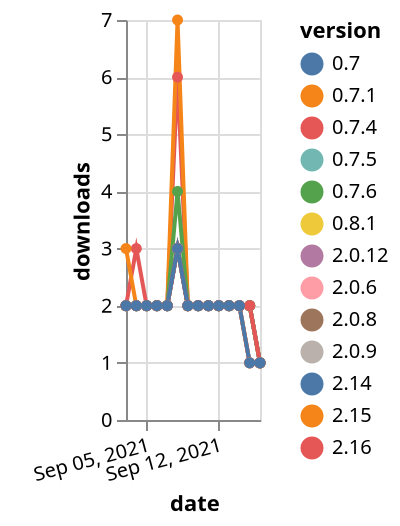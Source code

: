 {"$schema": "https://vega.github.io/schema/vega-lite/v5.json", "description": "A simple bar chart with embedded data.", "data": {"values": [{"date": "2021-09-03", "total": 2270, "delta": 2, "version": "2.0.12"}, {"date": "2021-09-04", "total": 2272, "delta": 2, "version": "2.0.12"}, {"date": "2021-09-05", "total": 2274, "delta": 2, "version": "2.0.12"}, {"date": "2021-09-06", "total": 2276, "delta": 2, "version": "2.0.12"}, {"date": "2021-09-07", "total": 2278, "delta": 2, "version": "2.0.12"}, {"date": "2021-09-08", "total": 2281, "delta": 3, "version": "2.0.12"}, {"date": "2021-09-09", "total": 2283, "delta": 2, "version": "2.0.12"}, {"date": "2021-09-10", "total": 2285, "delta": 2, "version": "2.0.12"}, {"date": "2021-09-11", "total": 2287, "delta": 2, "version": "2.0.12"}, {"date": "2021-09-12", "total": 2289, "delta": 2, "version": "2.0.12"}, {"date": "2021-09-13", "total": 2291, "delta": 2, "version": "2.0.12"}, {"date": "2021-09-14", "total": 2293, "delta": 2, "version": "2.0.12"}, {"date": "2021-09-15", "total": 2294, "delta": 1, "version": "2.0.12"}, {"date": "2021-09-16", "total": 2295, "delta": 1, "version": "2.0.12"}, {"date": "2021-09-03", "total": 2505, "delta": 2, "version": "0.7.5"}, {"date": "2021-09-04", "total": 2507, "delta": 2, "version": "0.7.5"}, {"date": "2021-09-05", "total": 2509, "delta": 2, "version": "0.7.5"}, {"date": "2021-09-06", "total": 2511, "delta": 2, "version": "0.7.5"}, {"date": "2021-09-07", "total": 2513, "delta": 2, "version": "0.7.5"}, {"date": "2021-09-08", "total": 2516, "delta": 3, "version": "0.7.5"}, {"date": "2021-09-09", "total": 2518, "delta": 2, "version": "0.7.5"}, {"date": "2021-09-10", "total": 2520, "delta": 2, "version": "0.7.5"}, {"date": "2021-09-11", "total": 2522, "delta": 2, "version": "0.7.5"}, {"date": "2021-09-12", "total": 2524, "delta": 2, "version": "0.7.5"}, {"date": "2021-09-13", "total": 2526, "delta": 2, "version": "0.7.5"}, {"date": "2021-09-14", "total": 2528, "delta": 2, "version": "0.7.5"}, {"date": "2021-09-15", "total": 2530, "delta": 2, "version": "0.7.5"}, {"date": "2021-09-16", "total": 2531, "delta": 1, "version": "0.7.5"}, {"date": "2021-09-03", "total": 398, "delta": 2, "version": "2.16"}, {"date": "2021-09-04", "total": 401, "delta": 3, "version": "2.16"}, {"date": "2021-09-05", "total": 403, "delta": 2, "version": "2.16"}, {"date": "2021-09-06", "total": 405, "delta": 2, "version": "2.16"}, {"date": "2021-09-07", "total": 407, "delta": 2, "version": "2.16"}, {"date": "2021-09-08", "total": 413, "delta": 6, "version": "2.16"}, {"date": "2021-09-09", "total": 415, "delta": 2, "version": "2.16"}, {"date": "2021-09-10", "total": 417, "delta": 2, "version": "2.16"}, {"date": "2021-09-11", "total": 419, "delta": 2, "version": "2.16"}, {"date": "2021-09-12", "total": 421, "delta": 2, "version": "2.16"}, {"date": "2021-09-13", "total": 423, "delta": 2, "version": "2.16"}, {"date": "2021-09-14", "total": 425, "delta": 2, "version": "2.16"}, {"date": "2021-09-15", "total": 426, "delta": 1, "version": "2.16"}, {"date": "2021-09-16", "total": 427, "delta": 1, "version": "2.16"}, {"date": "2021-09-03", "total": 2563, "delta": 2, "version": "0.8.1"}, {"date": "2021-09-04", "total": 2565, "delta": 2, "version": "0.8.1"}, {"date": "2021-09-05", "total": 2567, "delta": 2, "version": "0.8.1"}, {"date": "2021-09-06", "total": 2569, "delta": 2, "version": "0.8.1"}, {"date": "2021-09-07", "total": 2571, "delta": 2, "version": "0.8.1"}, {"date": "2021-09-08", "total": 2574, "delta": 3, "version": "0.8.1"}, {"date": "2021-09-09", "total": 2576, "delta": 2, "version": "0.8.1"}, {"date": "2021-09-10", "total": 2578, "delta": 2, "version": "0.8.1"}, {"date": "2021-09-11", "total": 2580, "delta": 2, "version": "0.8.1"}, {"date": "2021-09-12", "total": 2582, "delta": 2, "version": "0.8.1"}, {"date": "2021-09-13", "total": 2584, "delta": 2, "version": "0.8.1"}, {"date": "2021-09-14", "total": 2586, "delta": 2, "version": "0.8.1"}, {"date": "2021-09-15", "total": 2588, "delta": 2, "version": "0.8.1"}, {"date": "2021-09-16", "total": 2589, "delta": 1, "version": "0.8.1"}, {"date": "2021-09-03", "total": 2761, "delta": 3, "version": "2.15"}, {"date": "2021-09-04", "total": 2763, "delta": 2, "version": "2.15"}, {"date": "2021-09-05", "total": 2765, "delta": 2, "version": "2.15"}, {"date": "2021-09-06", "total": 2767, "delta": 2, "version": "2.15"}, {"date": "2021-09-07", "total": 2769, "delta": 2, "version": "2.15"}, {"date": "2021-09-08", "total": 2776, "delta": 7, "version": "2.15"}, {"date": "2021-09-09", "total": 2778, "delta": 2, "version": "2.15"}, {"date": "2021-09-10", "total": 2780, "delta": 2, "version": "2.15"}, {"date": "2021-09-11", "total": 2782, "delta": 2, "version": "2.15"}, {"date": "2021-09-12", "total": 2784, "delta": 2, "version": "2.15"}, {"date": "2021-09-13", "total": 2786, "delta": 2, "version": "2.15"}, {"date": "2021-09-14", "total": 2788, "delta": 2, "version": "2.15"}, {"date": "2021-09-15", "total": 2789, "delta": 1, "version": "2.15"}, {"date": "2021-09-16", "total": 2790, "delta": 1, "version": "2.15"}, {"date": "2021-09-03", "total": 2509, "delta": 2, "version": "0.7.1"}, {"date": "2021-09-04", "total": 2511, "delta": 2, "version": "0.7.1"}, {"date": "2021-09-05", "total": 2513, "delta": 2, "version": "0.7.1"}, {"date": "2021-09-06", "total": 2515, "delta": 2, "version": "0.7.1"}, {"date": "2021-09-07", "total": 2517, "delta": 2, "version": "0.7.1"}, {"date": "2021-09-08", "total": 2520, "delta": 3, "version": "0.7.1"}, {"date": "2021-09-09", "total": 2522, "delta": 2, "version": "0.7.1"}, {"date": "2021-09-10", "total": 2524, "delta": 2, "version": "0.7.1"}, {"date": "2021-09-11", "total": 2526, "delta": 2, "version": "0.7.1"}, {"date": "2021-09-12", "total": 2528, "delta": 2, "version": "0.7.1"}, {"date": "2021-09-13", "total": 2530, "delta": 2, "version": "0.7.1"}, {"date": "2021-09-14", "total": 2532, "delta": 2, "version": "0.7.1"}, {"date": "2021-09-15", "total": 2534, "delta": 2, "version": "0.7.1"}, {"date": "2021-09-16", "total": 2535, "delta": 1, "version": "0.7.1"}, {"date": "2021-09-03", "total": 2591, "delta": 2, "version": "2.0.6"}, {"date": "2021-09-04", "total": 2593, "delta": 2, "version": "2.0.6"}, {"date": "2021-09-05", "total": 2595, "delta": 2, "version": "2.0.6"}, {"date": "2021-09-06", "total": 2597, "delta": 2, "version": "2.0.6"}, {"date": "2021-09-07", "total": 2599, "delta": 2, "version": "2.0.6"}, {"date": "2021-09-08", "total": 2602, "delta": 3, "version": "2.0.6"}, {"date": "2021-09-09", "total": 2604, "delta": 2, "version": "2.0.6"}, {"date": "2021-09-10", "total": 2606, "delta": 2, "version": "2.0.6"}, {"date": "2021-09-11", "total": 2608, "delta": 2, "version": "2.0.6"}, {"date": "2021-09-12", "total": 2610, "delta": 2, "version": "2.0.6"}, {"date": "2021-09-13", "total": 2612, "delta": 2, "version": "2.0.6"}, {"date": "2021-09-14", "total": 2614, "delta": 2, "version": "2.0.6"}, {"date": "2021-09-15", "total": 2616, "delta": 2, "version": "2.0.6"}, {"date": "2021-09-16", "total": 2617, "delta": 1, "version": "2.0.6"}, {"date": "2021-09-03", "total": 2553, "delta": 2, "version": "0.7"}, {"date": "2021-09-04", "total": 2555, "delta": 2, "version": "0.7"}, {"date": "2021-09-05", "total": 2557, "delta": 2, "version": "0.7"}, {"date": "2021-09-06", "total": 2559, "delta": 2, "version": "0.7"}, {"date": "2021-09-07", "total": 2561, "delta": 2, "version": "0.7"}, {"date": "2021-09-08", "total": 2564, "delta": 3, "version": "0.7"}, {"date": "2021-09-09", "total": 2566, "delta": 2, "version": "0.7"}, {"date": "2021-09-10", "total": 2568, "delta": 2, "version": "0.7"}, {"date": "2021-09-11", "total": 2570, "delta": 2, "version": "0.7"}, {"date": "2021-09-12", "total": 2572, "delta": 2, "version": "0.7"}, {"date": "2021-09-13", "total": 2574, "delta": 2, "version": "0.7"}, {"date": "2021-09-14", "total": 2576, "delta": 2, "version": "0.7"}, {"date": "2021-09-15", "total": 2578, "delta": 2, "version": "0.7"}, {"date": "2021-09-16", "total": 2579, "delta": 1, "version": "0.7"}, {"date": "2021-09-03", "total": 2599, "delta": 2, "version": "2.0.9"}, {"date": "2021-09-04", "total": 2601, "delta": 2, "version": "2.0.9"}, {"date": "2021-09-05", "total": 2603, "delta": 2, "version": "2.0.9"}, {"date": "2021-09-06", "total": 2605, "delta": 2, "version": "2.0.9"}, {"date": "2021-09-07", "total": 2607, "delta": 2, "version": "2.0.9"}, {"date": "2021-09-08", "total": 2610, "delta": 3, "version": "2.0.9"}, {"date": "2021-09-09", "total": 2612, "delta": 2, "version": "2.0.9"}, {"date": "2021-09-10", "total": 2614, "delta": 2, "version": "2.0.9"}, {"date": "2021-09-11", "total": 2616, "delta": 2, "version": "2.0.9"}, {"date": "2021-09-12", "total": 2618, "delta": 2, "version": "2.0.9"}, {"date": "2021-09-13", "total": 2620, "delta": 2, "version": "2.0.9"}, {"date": "2021-09-14", "total": 2622, "delta": 2, "version": "2.0.9"}, {"date": "2021-09-15", "total": 2624, "delta": 2, "version": "2.0.9"}, {"date": "2021-09-16", "total": 2625, "delta": 1, "version": "2.0.9"}, {"date": "2021-09-03", "total": 2943, "delta": 2, "version": "0.7.6"}, {"date": "2021-09-04", "total": 2945, "delta": 2, "version": "0.7.6"}, {"date": "2021-09-05", "total": 2947, "delta": 2, "version": "0.7.6"}, {"date": "2021-09-06", "total": 2949, "delta": 2, "version": "0.7.6"}, {"date": "2021-09-07", "total": 2951, "delta": 2, "version": "0.7.6"}, {"date": "2021-09-08", "total": 2955, "delta": 4, "version": "0.7.6"}, {"date": "2021-09-09", "total": 2957, "delta": 2, "version": "0.7.6"}, {"date": "2021-09-10", "total": 2959, "delta": 2, "version": "0.7.6"}, {"date": "2021-09-11", "total": 2961, "delta": 2, "version": "0.7.6"}, {"date": "2021-09-12", "total": 2963, "delta": 2, "version": "0.7.6"}, {"date": "2021-09-13", "total": 2965, "delta": 2, "version": "0.7.6"}, {"date": "2021-09-14", "total": 2967, "delta": 2, "version": "0.7.6"}, {"date": "2021-09-15", "total": 2969, "delta": 2, "version": "0.7.6"}, {"date": "2021-09-16", "total": 2970, "delta": 1, "version": "0.7.6"}, {"date": "2021-09-03", "total": 2574, "delta": 2, "version": "2.0.8"}, {"date": "2021-09-04", "total": 2576, "delta": 2, "version": "2.0.8"}, {"date": "2021-09-05", "total": 2578, "delta": 2, "version": "2.0.8"}, {"date": "2021-09-06", "total": 2580, "delta": 2, "version": "2.0.8"}, {"date": "2021-09-07", "total": 2582, "delta": 2, "version": "2.0.8"}, {"date": "2021-09-08", "total": 2585, "delta": 3, "version": "2.0.8"}, {"date": "2021-09-09", "total": 2587, "delta": 2, "version": "2.0.8"}, {"date": "2021-09-10", "total": 2589, "delta": 2, "version": "2.0.8"}, {"date": "2021-09-11", "total": 2591, "delta": 2, "version": "2.0.8"}, {"date": "2021-09-12", "total": 2593, "delta": 2, "version": "2.0.8"}, {"date": "2021-09-13", "total": 2595, "delta": 2, "version": "2.0.8"}, {"date": "2021-09-14", "total": 2597, "delta": 2, "version": "2.0.8"}, {"date": "2021-09-15", "total": 2599, "delta": 2, "version": "2.0.8"}, {"date": "2021-09-16", "total": 2600, "delta": 1, "version": "2.0.8"}, {"date": "2021-09-03", "total": 2503, "delta": 2, "version": "0.7.4"}, {"date": "2021-09-04", "total": 2505, "delta": 2, "version": "0.7.4"}, {"date": "2021-09-05", "total": 2507, "delta": 2, "version": "0.7.4"}, {"date": "2021-09-06", "total": 2509, "delta": 2, "version": "0.7.4"}, {"date": "2021-09-07", "total": 2511, "delta": 2, "version": "0.7.4"}, {"date": "2021-09-08", "total": 2514, "delta": 3, "version": "0.7.4"}, {"date": "2021-09-09", "total": 2516, "delta": 2, "version": "0.7.4"}, {"date": "2021-09-10", "total": 2518, "delta": 2, "version": "0.7.4"}, {"date": "2021-09-11", "total": 2520, "delta": 2, "version": "0.7.4"}, {"date": "2021-09-12", "total": 2522, "delta": 2, "version": "0.7.4"}, {"date": "2021-09-13", "total": 2524, "delta": 2, "version": "0.7.4"}, {"date": "2021-09-14", "total": 2526, "delta": 2, "version": "0.7.4"}, {"date": "2021-09-15", "total": 2528, "delta": 2, "version": "0.7.4"}, {"date": "2021-09-16", "total": 2529, "delta": 1, "version": "0.7.4"}, {"date": "2021-09-03", "total": 2293, "delta": 2, "version": "2.14"}, {"date": "2021-09-04", "total": 2295, "delta": 2, "version": "2.14"}, {"date": "2021-09-05", "total": 2297, "delta": 2, "version": "2.14"}, {"date": "2021-09-06", "total": 2299, "delta": 2, "version": "2.14"}, {"date": "2021-09-07", "total": 2301, "delta": 2, "version": "2.14"}, {"date": "2021-09-08", "total": 2304, "delta": 3, "version": "2.14"}, {"date": "2021-09-09", "total": 2306, "delta": 2, "version": "2.14"}, {"date": "2021-09-10", "total": 2308, "delta": 2, "version": "2.14"}, {"date": "2021-09-11", "total": 2310, "delta": 2, "version": "2.14"}, {"date": "2021-09-12", "total": 2312, "delta": 2, "version": "2.14"}, {"date": "2021-09-13", "total": 2314, "delta": 2, "version": "2.14"}, {"date": "2021-09-14", "total": 2316, "delta": 2, "version": "2.14"}, {"date": "2021-09-15", "total": 2317, "delta": 1, "version": "2.14"}, {"date": "2021-09-16", "total": 2318, "delta": 1, "version": "2.14"}]}, "width": "container", "mark": {"type": "line", "point": {"filled": true}}, "encoding": {"x": {"field": "date", "type": "temporal", "timeUnit": "yearmonthdate", "title": "date", "axis": {"labelAngle": -15}}, "y": {"field": "delta", "type": "quantitative", "title": "downloads"}, "color": {"field": "version", "type": "nominal"}, "tooltip": {"field": "delta"}}}